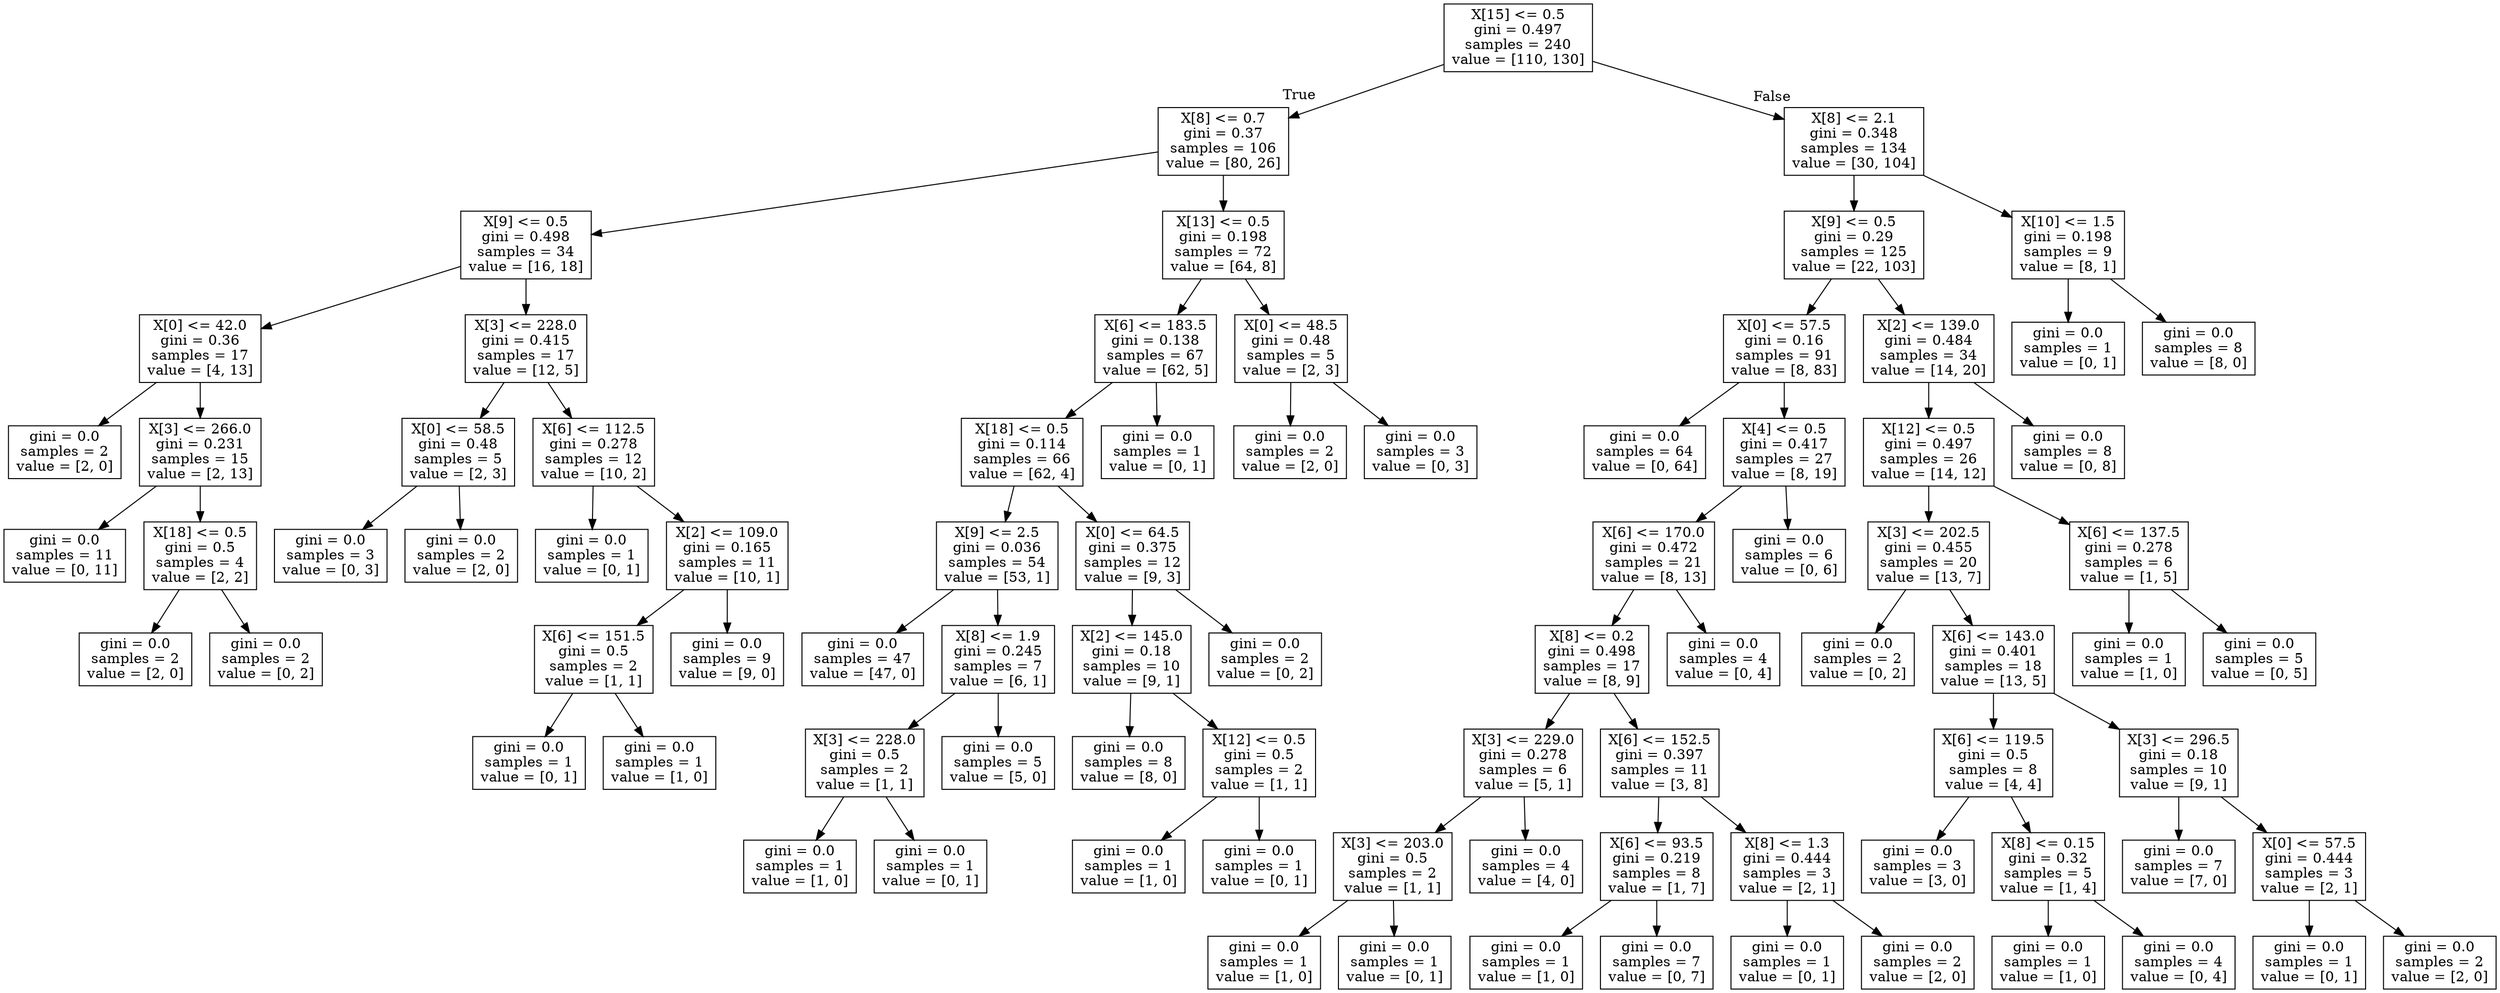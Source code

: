 digraph Tree {
node [shape=box] ;
0 [label="X[15] <= 0.5\ngini = 0.497\nsamples = 240\nvalue = [110, 130]"] ;
1 [label="X[8] <= 0.7\ngini = 0.37\nsamples = 106\nvalue = [80, 26]"] ;
0 -> 1 [labeldistance=2.5, labelangle=45, headlabel="True"] ;
2 [label="X[9] <= 0.5\ngini = 0.498\nsamples = 34\nvalue = [16, 18]"] ;
1 -> 2 ;
3 [label="X[0] <= 42.0\ngini = 0.36\nsamples = 17\nvalue = [4, 13]"] ;
2 -> 3 ;
4 [label="gini = 0.0\nsamples = 2\nvalue = [2, 0]"] ;
3 -> 4 ;
5 [label="X[3] <= 266.0\ngini = 0.231\nsamples = 15\nvalue = [2, 13]"] ;
3 -> 5 ;
6 [label="gini = 0.0\nsamples = 11\nvalue = [0, 11]"] ;
5 -> 6 ;
7 [label="X[18] <= 0.5\ngini = 0.5\nsamples = 4\nvalue = [2, 2]"] ;
5 -> 7 ;
8 [label="gini = 0.0\nsamples = 2\nvalue = [2, 0]"] ;
7 -> 8 ;
9 [label="gini = 0.0\nsamples = 2\nvalue = [0, 2]"] ;
7 -> 9 ;
10 [label="X[3] <= 228.0\ngini = 0.415\nsamples = 17\nvalue = [12, 5]"] ;
2 -> 10 ;
11 [label="X[0] <= 58.5\ngini = 0.48\nsamples = 5\nvalue = [2, 3]"] ;
10 -> 11 ;
12 [label="gini = 0.0\nsamples = 3\nvalue = [0, 3]"] ;
11 -> 12 ;
13 [label="gini = 0.0\nsamples = 2\nvalue = [2, 0]"] ;
11 -> 13 ;
14 [label="X[6] <= 112.5\ngini = 0.278\nsamples = 12\nvalue = [10, 2]"] ;
10 -> 14 ;
15 [label="gini = 0.0\nsamples = 1\nvalue = [0, 1]"] ;
14 -> 15 ;
16 [label="X[2] <= 109.0\ngini = 0.165\nsamples = 11\nvalue = [10, 1]"] ;
14 -> 16 ;
17 [label="X[6] <= 151.5\ngini = 0.5\nsamples = 2\nvalue = [1, 1]"] ;
16 -> 17 ;
18 [label="gini = 0.0\nsamples = 1\nvalue = [0, 1]"] ;
17 -> 18 ;
19 [label="gini = 0.0\nsamples = 1\nvalue = [1, 0]"] ;
17 -> 19 ;
20 [label="gini = 0.0\nsamples = 9\nvalue = [9, 0]"] ;
16 -> 20 ;
21 [label="X[13] <= 0.5\ngini = 0.198\nsamples = 72\nvalue = [64, 8]"] ;
1 -> 21 ;
22 [label="X[6] <= 183.5\ngini = 0.138\nsamples = 67\nvalue = [62, 5]"] ;
21 -> 22 ;
23 [label="X[18] <= 0.5\ngini = 0.114\nsamples = 66\nvalue = [62, 4]"] ;
22 -> 23 ;
24 [label="X[9] <= 2.5\ngini = 0.036\nsamples = 54\nvalue = [53, 1]"] ;
23 -> 24 ;
25 [label="gini = 0.0\nsamples = 47\nvalue = [47, 0]"] ;
24 -> 25 ;
26 [label="X[8] <= 1.9\ngini = 0.245\nsamples = 7\nvalue = [6, 1]"] ;
24 -> 26 ;
27 [label="X[3] <= 228.0\ngini = 0.5\nsamples = 2\nvalue = [1, 1]"] ;
26 -> 27 ;
28 [label="gini = 0.0\nsamples = 1\nvalue = [1, 0]"] ;
27 -> 28 ;
29 [label="gini = 0.0\nsamples = 1\nvalue = [0, 1]"] ;
27 -> 29 ;
30 [label="gini = 0.0\nsamples = 5\nvalue = [5, 0]"] ;
26 -> 30 ;
31 [label="X[0] <= 64.5\ngini = 0.375\nsamples = 12\nvalue = [9, 3]"] ;
23 -> 31 ;
32 [label="X[2] <= 145.0\ngini = 0.18\nsamples = 10\nvalue = [9, 1]"] ;
31 -> 32 ;
33 [label="gini = 0.0\nsamples = 8\nvalue = [8, 0]"] ;
32 -> 33 ;
34 [label="X[12] <= 0.5\ngini = 0.5\nsamples = 2\nvalue = [1, 1]"] ;
32 -> 34 ;
35 [label="gini = 0.0\nsamples = 1\nvalue = [1, 0]"] ;
34 -> 35 ;
36 [label="gini = 0.0\nsamples = 1\nvalue = [0, 1]"] ;
34 -> 36 ;
37 [label="gini = 0.0\nsamples = 2\nvalue = [0, 2]"] ;
31 -> 37 ;
38 [label="gini = 0.0\nsamples = 1\nvalue = [0, 1]"] ;
22 -> 38 ;
39 [label="X[0] <= 48.5\ngini = 0.48\nsamples = 5\nvalue = [2, 3]"] ;
21 -> 39 ;
40 [label="gini = 0.0\nsamples = 2\nvalue = [2, 0]"] ;
39 -> 40 ;
41 [label="gini = 0.0\nsamples = 3\nvalue = [0, 3]"] ;
39 -> 41 ;
42 [label="X[8] <= 2.1\ngini = 0.348\nsamples = 134\nvalue = [30, 104]"] ;
0 -> 42 [labeldistance=2.5, labelangle=-45, headlabel="False"] ;
43 [label="X[9] <= 0.5\ngini = 0.29\nsamples = 125\nvalue = [22, 103]"] ;
42 -> 43 ;
44 [label="X[0] <= 57.5\ngini = 0.16\nsamples = 91\nvalue = [8, 83]"] ;
43 -> 44 ;
45 [label="gini = 0.0\nsamples = 64\nvalue = [0, 64]"] ;
44 -> 45 ;
46 [label="X[4] <= 0.5\ngini = 0.417\nsamples = 27\nvalue = [8, 19]"] ;
44 -> 46 ;
47 [label="X[6] <= 170.0\ngini = 0.472\nsamples = 21\nvalue = [8, 13]"] ;
46 -> 47 ;
48 [label="X[8] <= 0.2\ngini = 0.498\nsamples = 17\nvalue = [8, 9]"] ;
47 -> 48 ;
49 [label="X[3] <= 229.0\ngini = 0.278\nsamples = 6\nvalue = [5, 1]"] ;
48 -> 49 ;
50 [label="X[3] <= 203.0\ngini = 0.5\nsamples = 2\nvalue = [1, 1]"] ;
49 -> 50 ;
51 [label="gini = 0.0\nsamples = 1\nvalue = [1, 0]"] ;
50 -> 51 ;
52 [label="gini = 0.0\nsamples = 1\nvalue = [0, 1]"] ;
50 -> 52 ;
53 [label="gini = 0.0\nsamples = 4\nvalue = [4, 0]"] ;
49 -> 53 ;
54 [label="X[6] <= 152.5\ngini = 0.397\nsamples = 11\nvalue = [3, 8]"] ;
48 -> 54 ;
55 [label="X[6] <= 93.5\ngini = 0.219\nsamples = 8\nvalue = [1, 7]"] ;
54 -> 55 ;
56 [label="gini = 0.0\nsamples = 1\nvalue = [1, 0]"] ;
55 -> 56 ;
57 [label="gini = 0.0\nsamples = 7\nvalue = [0, 7]"] ;
55 -> 57 ;
58 [label="X[8] <= 1.3\ngini = 0.444\nsamples = 3\nvalue = [2, 1]"] ;
54 -> 58 ;
59 [label="gini = 0.0\nsamples = 1\nvalue = [0, 1]"] ;
58 -> 59 ;
60 [label="gini = 0.0\nsamples = 2\nvalue = [2, 0]"] ;
58 -> 60 ;
61 [label="gini = 0.0\nsamples = 4\nvalue = [0, 4]"] ;
47 -> 61 ;
62 [label="gini = 0.0\nsamples = 6\nvalue = [0, 6]"] ;
46 -> 62 ;
63 [label="X[2] <= 139.0\ngini = 0.484\nsamples = 34\nvalue = [14, 20]"] ;
43 -> 63 ;
64 [label="X[12] <= 0.5\ngini = 0.497\nsamples = 26\nvalue = [14, 12]"] ;
63 -> 64 ;
65 [label="X[3] <= 202.5\ngini = 0.455\nsamples = 20\nvalue = [13, 7]"] ;
64 -> 65 ;
66 [label="gini = 0.0\nsamples = 2\nvalue = [0, 2]"] ;
65 -> 66 ;
67 [label="X[6] <= 143.0\ngini = 0.401\nsamples = 18\nvalue = [13, 5]"] ;
65 -> 67 ;
68 [label="X[6] <= 119.5\ngini = 0.5\nsamples = 8\nvalue = [4, 4]"] ;
67 -> 68 ;
69 [label="gini = 0.0\nsamples = 3\nvalue = [3, 0]"] ;
68 -> 69 ;
70 [label="X[8] <= 0.15\ngini = 0.32\nsamples = 5\nvalue = [1, 4]"] ;
68 -> 70 ;
71 [label="gini = 0.0\nsamples = 1\nvalue = [1, 0]"] ;
70 -> 71 ;
72 [label="gini = 0.0\nsamples = 4\nvalue = [0, 4]"] ;
70 -> 72 ;
73 [label="X[3] <= 296.5\ngini = 0.18\nsamples = 10\nvalue = [9, 1]"] ;
67 -> 73 ;
74 [label="gini = 0.0\nsamples = 7\nvalue = [7, 0]"] ;
73 -> 74 ;
75 [label="X[0] <= 57.5\ngini = 0.444\nsamples = 3\nvalue = [2, 1]"] ;
73 -> 75 ;
76 [label="gini = 0.0\nsamples = 1\nvalue = [0, 1]"] ;
75 -> 76 ;
77 [label="gini = 0.0\nsamples = 2\nvalue = [2, 0]"] ;
75 -> 77 ;
78 [label="X[6] <= 137.5\ngini = 0.278\nsamples = 6\nvalue = [1, 5]"] ;
64 -> 78 ;
79 [label="gini = 0.0\nsamples = 1\nvalue = [1, 0]"] ;
78 -> 79 ;
80 [label="gini = 0.0\nsamples = 5\nvalue = [0, 5]"] ;
78 -> 80 ;
81 [label="gini = 0.0\nsamples = 8\nvalue = [0, 8]"] ;
63 -> 81 ;
82 [label="X[10] <= 1.5\ngini = 0.198\nsamples = 9\nvalue = [8, 1]"] ;
42 -> 82 ;
83 [label="gini = 0.0\nsamples = 1\nvalue = [0, 1]"] ;
82 -> 83 ;
84 [label="gini = 0.0\nsamples = 8\nvalue = [8, 0]"] ;
82 -> 84 ;
}
